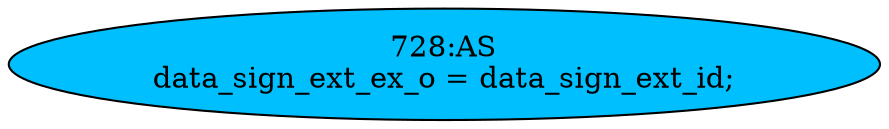 strict digraph "" {
	node [label="\N"];
	"728:AS"	 [ast="<pyverilog.vparser.ast.Assign object at 0x7f2237101d50>",
		def_var="['data_sign_ext_ex_o']",
		fillcolor=deepskyblue,
		label="728:AS
data_sign_ext_ex_o = data_sign_ext_id;",
		statements="[]",
		style=filled,
		typ=Assign,
		use_var="['data_sign_ext_id']"];
}
